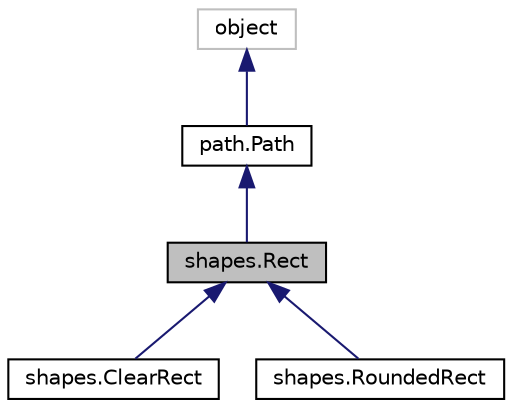 digraph "shapes.Rect"
{
  edge [fontname="Helvetica",fontsize="10",labelfontname="Helvetica",labelfontsize="10"];
  node [fontname="Helvetica",fontsize="10",shape=record];
  Node1 [label="shapes.Rect",height=0.2,width=0.4,color="black", fillcolor="grey75", style="filled", fontcolor="black"];
  Node2 -> Node1 [dir="back",color="midnightblue",fontsize="10",style="solid",fontname="Helvetica"];
  Node2 [label="path.Path",height=0.2,width=0.4,color="black", fillcolor="white", style="filled",URL="$classpath_1_1_path.html"];
  Node3 -> Node2 [dir="back",color="midnightblue",fontsize="10",style="solid",fontname="Helvetica"];
  Node3 [label="object",height=0.2,width=0.4,color="grey75", fillcolor="white", style="filled"];
  Node1 -> Node4 [dir="back",color="midnightblue",fontsize="10",style="solid",fontname="Helvetica"];
  Node4 [label="shapes.ClearRect",height=0.2,width=0.4,color="black", fillcolor="white", style="filled",URL="$classshapes_1_1_clear_rect.html"];
  Node1 -> Node5 [dir="back",color="midnightblue",fontsize="10",style="solid",fontname="Helvetica"];
  Node5 [label="shapes.RoundedRect",height=0.2,width=0.4,color="black", fillcolor="white", style="filled",URL="$classshapes_1_1_rounded_rect.html"];
}
